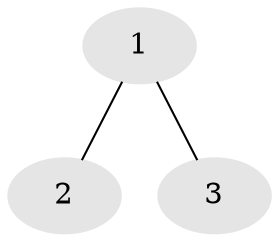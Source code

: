 // Generated by graph-tools (version 1.1) at 2025/46/02/15/25 05:46:28]
// undirected, 3 vertices, 2 edges
graph export_dot {
graph [start="1"]
  node [color=gray90,style=filled];
  1 [super="+13+19+20"];
  2 [super="+4+5+6+8+14+16"];
  3 [super="+7+10+15"];
  1 -- 2;
  1 -- 3;
}
